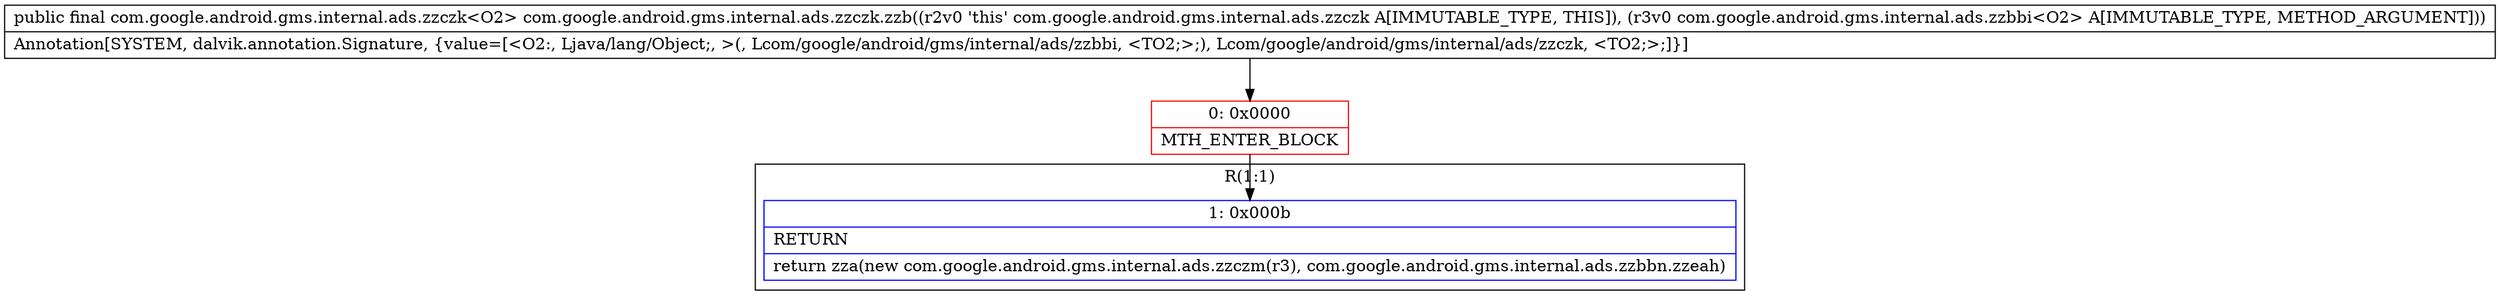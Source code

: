 digraph "CFG forcom.google.android.gms.internal.ads.zzczk.zzb(Lcom\/google\/android\/gms\/internal\/ads\/zzbbi;)Lcom\/google\/android\/gms\/internal\/ads\/zzczk;" {
subgraph cluster_Region_1962308709 {
label = "R(1:1)";
node [shape=record,color=blue];
Node_1 [shape=record,label="{1\:\ 0x000b|RETURN\l|return zza(new com.google.android.gms.internal.ads.zzczm(r3), com.google.android.gms.internal.ads.zzbbn.zzeah)\l}"];
}
Node_0 [shape=record,color=red,label="{0\:\ 0x0000|MTH_ENTER_BLOCK\l}"];
MethodNode[shape=record,label="{public final com.google.android.gms.internal.ads.zzczk\<O2\> com.google.android.gms.internal.ads.zzczk.zzb((r2v0 'this' com.google.android.gms.internal.ads.zzczk A[IMMUTABLE_TYPE, THIS]), (r3v0 com.google.android.gms.internal.ads.zzbbi\<O2\> A[IMMUTABLE_TYPE, METHOD_ARGUMENT]))  | Annotation[SYSTEM, dalvik.annotation.Signature, \{value=[\<O2:, Ljava\/lang\/Object;, \>(, Lcom\/google\/android\/gms\/internal\/ads\/zzbbi, \<TO2;\>;), Lcom\/google\/android\/gms\/internal\/ads\/zzczk, \<TO2;\>;]\}]\l}"];
MethodNode -> Node_0;
Node_0 -> Node_1;
}

